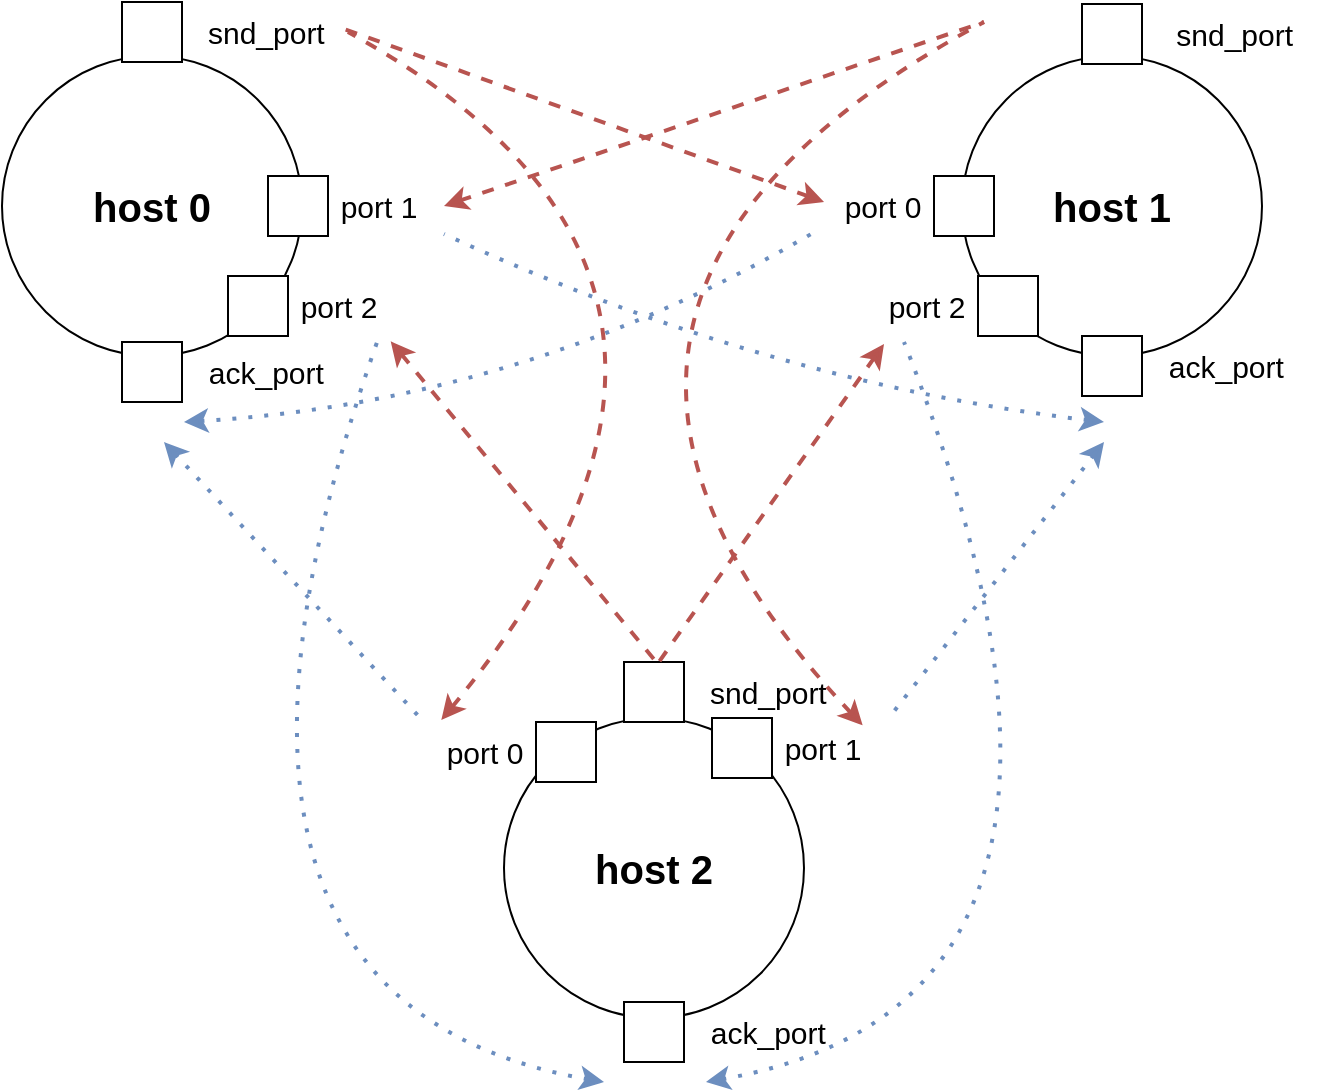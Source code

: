 <mxfile>
    <diagram name="第 1 页" id="BZXvU54tfkSE4GY4umAv">
        <mxGraphModel dx="1570" dy="1010" grid="1" gridSize="10" guides="1" tooltips="1" connect="1" arrows="1" fold="1" page="1" pageScale="1" pageWidth="827" pageHeight="1169" math="0" shadow="0">
            <root>
                <mxCell id="0"/>
                <mxCell id="1" parent="0"/>
                <mxCell id="95JUPy15KReuuwNgjUug-65" value="&lt;b&gt;&lt;font style=&quot;font-size: 20px;&quot;&gt;host 0&lt;/font&gt;&lt;/b&gt;" style="ellipse;whiteSpace=wrap;html=1;aspect=fixed;" parent="1" vertex="1">
                    <mxGeometry x="79" y="137" width="150" height="150" as="geometry"/>
                </mxCell>
                <mxCell id="95JUPy15KReuuwNgjUug-67" value="&lt;b&gt;&lt;font style=&quot;font-size: 20px;&quot;&gt;host 1&lt;/font&gt;&lt;/b&gt;" style="ellipse;whiteSpace=wrap;html=1;aspect=fixed;" parent="1" vertex="1">
                    <mxGeometry x="559" y="137" width="150" height="150" as="geometry"/>
                </mxCell>
                <mxCell id="95JUPy15KReuuwNgjUug-69" value="" style="group" parent="1" vertex="1" connectable="0">
                    <mxGeometry x="212" y="197" width="85" height="30" as="geometry"/>
                </mxCell>
                <mxCell id="95JUPy15KReuuwNgjUug-70" value="" style="whiteSpace=wrap;html=1;aspect=fixed;" parent="95JUPy15KReuuwNgjUug-69" vertex="1">
                    <mxGeometry width="30" height="30" as="geometry"/>
                </mxCell>
                <mxCell id="95JUPy15KReuuwNgjUug-71" value="&lt;font style=&quot;font-size: 15px;&quot;&gt;port 1&lt;/font&gt;" style="text;html=1;align=center;verticalAlign=middle;resizable=0;points=[];autosize=1;strokeColor=none;fillColor=none;" parent="95JUPy15KReuuwNgjUug-69" vertex="1">
                    <mxGeometry x="25" width="60" height="30" as="geometry"/>
                </mxCell>
                <mxCell id="95JUPy15KReuuwNgjUug-72" value="" style="group" parent="1" vertex="1" connectable="0">
                    <mxGeometry x="192" y="247" width="85" height="30" as="geometry"/>
                </mxCell>
                <mxCell id="95JUPy15KReuuwNgjUug-73" value="" style="whiteSpace=wrap;html=1;aspect=fixed;" parent="95JUPy15KReuuwNgjUug-72" vertex="1">
                    <mxGeometry width="30" height="30" as="geometry"/>
                </mxCell>
                <mxCell id="95JUPy15KReuuwNgjUug-74" value="&lt;font style=&quot;font-size: 15px;&quot;&gt;port 2&lt;/font&gt;" style="text;html=1;align=center;verticalAlign=middle;resizable=0;points=[];autosize=1;strokeColor=none;fillColor=none;" parent="95JUPy15KReuuwNgjUug-72" vertex="1">
                    <mxGeometry x="25" width="60" height="30" as="geometry"/>
                </mxCell>
                <mxCell id="95JUPy15KReuuwNgjUug-87" value="" style="group" parent="1" vertex="1" connectable="0">
                    <mxGeometry x="489" y="197" width="86" height="30" as="geometry"/>
                </mxCell>
                <mxCell id="95JUPy15KReuuwNgjUug-88" value="" style="whiteSpace=wrap;html=1;aspect=fixed;" parent="95JUPy15KReuuwNgjUug-87" vertex="1">
                    <mxGeometry x="56" width="30" height="30" as="geometry"/>
                </mxCell>
                <mxCell id="95JUPy15KReuuwNgjUug-89" value="&lt;font style=&quot;font-size: 15px;&quot;&gt;port 0&lt;/font&gt;" style="text;html=1;align=center;verticalAlign=middle;resizable=0;points=[];autosize=1;strokeColor=none;fillColor=none;" parent="95JUPy15KReuuwNgjUug-87" vertex="1">
                    <mxGeometry width="60" height="30" as="geometry"/>
                </mxCell>
                <mxCell id="95JUPy15KReuuwNgjUug-90" value="" style="group" parent="1" vertex="1" connectable="0">
                    <mxGeometry x="511" y="247" width="86" height="30" as="geometry"/>
                </mxCell>
                <mxCell id="95JUPy15KReuuwNgjUug-91" value="" style="whiteSpace=wrap;html=1;aspect=fixed;" parent="95JUPy15KReuuwNgjUug-90" vertex="1">
                    <mxGeometry x="56" width="30" height="30" as="geometry"/>
                </mxCell>
                <mxCell id="95JUPy15KReuuwNgjUug-92" value="&lt;font style=&quot;font-size: 15px;&quot;&gt;port 2&lt;/font&gt;" style="text;html=1;align=center;verticalAlign=middle;resizable=0;points=[];autosize=1;strokeColor=none;fillColor=none;" parent="95JUPy15KReuuwNgjUug-90" vertex="1">
                    <mxGeometry width="60" height="30" as="geometry"/>
                </mxCell>
                <mxCell id="95JUPy15KReuuwNgjUug-105" value="" style="group" parent="1" vertex="1" connectable="0">
                    <mxGeometry x="139" y="110" width="125" height="40" as="geometry"/>
                </mxCell>
                <mxCell id="95JUPy15KReuuwNgjUug-106" value="" style="whiteSpace=wrap;html=1;aspect=fixed;" parent="95JUPy15KReuuwNgjUug-105" vertex="1">
                    <mxGeometry width="30" height="30" as="geometry"/>
                </mxCell>
                <mxCell id="95JUPy15KReuuwNgjUug-107" value="&lt;font style=&quot;font-size: 15px;&quot;&gt;&lt;span style=&quot;white-space: pre;&quot;&gt;&#x9;&lt;/span&gt;&amp;nbsp;snd_port&amp;nbsp;&lt;/font&gt;" style="text;html=1;align=center;verticalAlign=middle;resizable=0;points=[];autosize=1;strokeColor=none;fillColor=none;" parent="95JUPy15KReuuwNgjUug-105" vertex="1">
                    <mxGeometry x="-5" width="120" height="30" as="geometry"/>
                </mxCell>
                <mxCell id="95JUPy15KReuuwNgjUug-111" value="" style="group" parent="1" vertex="1" connectable="0">
                    <mxGeometry x="619" y="111" width="130" height="40" as="geometry"/>
                </mxCell>
                <mxCell id="95JUPy15KReuuwNgjUug-112" value="" style="whiteSpace=wrap;html=1;aspect=fixed;" parent="95JUPy15KReuuwNgjUug-111" vertex="1">
                    <mxGeometry width="30" height="30" as="geometry"/>
                </mxCell>
                <mxCell id="95JUPy15KReuuwNgjUug-113" value="&lt;font style=&quot;font-size: 15px;&quot;&gt;&lt;span style=&quot;white-space: pre;&quot;&gt;&#x9;&lt;/span&gt;&amp;nbsp; snd_port&lt;/font&gt;" style="text;html=1;align=center;verticalAlign=middle;resizable=0;points=[];autosize=1;strokeColor=none;fillColor=none;" parent="95JUPy15KReuuwNgjUug-111" vertex="1">
                    <mxGeometry x="-5" width="120" height="30" as="geometry"/>
                </mxCell>
                <mxCell id="11" value="" style="group" vertex="1" connectable="0" parent="1">
                    <mxGeometry x="139" y="280" width="125" height="40" as="geometry"/>
                </mxCell>
                <mxCell id="12" value="" style="whiteSpace=wrap;html=1;aspect=fixed;" vertex="1" parent="11">
                    <mxGeometry width="30" height="30" as="geometry"/>
                </mxCell>
                <mxCell id="13" value="&lt;font style=&quot;font-size: 15px;&quot;&gt;&lt;span style=&quot;white-space: pre;&quot;&gt;&#x9;&lt;/span&gt;&amp;nbsp;ack_port&amp;nbsp;&lt;/font&gt;" style="text;html=1;align=center;verticalAlign=middle;resizable=0;points=[];autosize=1;strokeColor=none;fillColor=none;" vertex="1" parent="11">
                    <mxGeometry x="-5" width="120" height="30" as="geometry"/>
                </mxCell>
                <mxCell id="14" value="" style="group" vertex="1" connectable="0" parent="1">
                    <mxGeometry x="619" y="277" width="125" height="40" as="geometry"/>
                </mxCell>
                <mxCell id="15" value="" style="whiteSpace=wrap;html=1;aspect=fixed;" vertex="1" parent="14">
                    <mxGeometry width="30" height="30" as="geometry"/>
                </mxCell>
                <mxCell id="16" value="&lt;font style=&quot;font-size: 15px;&quot;&gt;&lt;span style=&quot;white-space: pre;&quot;&gt;&#x9;&lt;/span&gt;&amp;nbsp;ack_port&amp;nbsp;&lt;/font&gt;" style="text;html=1;align=center;verticalAlign=middle;resizable=0;points=[];autosize=1;strokeColor=none;fillColor=none;" vertex="1" parent="14">
                    <mxGeometry x="-5" width="120" height="30" as="geometry"/>
                </mxCell>
                <mxCell id="23" value="" style="endArrow=none;dashed=1;html=1;strokeWidth=2;startArrow=classic;startFill=1;entryX=0.972;entryY=0.456;entryDx=0;entryDy=0;entryPerimeter=0;exitX=0.017;exitY=0.433;exitDx=0;exitDy=0;exitPerimeter=0;fillColor=#f8cecc;strokeColor=#b85450;" edge="1" parent="1" source="95JUPy15KReuuwNgjUug-89" target="95JUPy15KReuuwNgjUug-107">
                    <mxGeometry width="50" height="50" relative="1" as="geometry">
                        <mxPoint x="575" y="520" as="sourcePoint"/>
                        <mxPoint x="625" y="470" as="targetPoint"/>
                    </mxGeometry>
                </mxCell>
                <mxCell id="24" value="" style="endArrow=none;dashed=1;html=1;strokeWidth=2;startArrow=classic;startFill=1;fillColor=#f8cecc;strokeColor=#b85450;" edge="1" parent="1">
                    <mxGeometry width="50" height="50" relative="1" as="geometry">
                        <mxPoint x="300" y="212" as="sourcePoint"/>
                        <mxPoint x="570" y="120" as="targetPoint"/>
                    </mxGeometry>
                </mxCell>
                <mxCell id="25" value="" style="group" vertex="1" connectable="0" parent="1">
                    <mxGeometry x="290" y="440" width="229" height="210" as="geometry"/>
                </mxCell>
                <mxCell id="95JUPy15KReuuwNgjUug-66" value="&lt;b&gt;&lt;font style=&quot;font-size: 20px;&quot;&gt;host 2&lt;/font&gt;&lt;/b&gt;" style="ellipse;whiteSpace=wrap;html=1;aspect=fixed;" parent="25" vertex="1">
                    <mxGeometry x="40" y="28" width="150" height="150" as="geometry"/>
                </mxCell>
                <mxCell id="2" value="" style="group" vertex="1" connectable="0" parent="25">
                    <mxGeometry x="144" y="28" width="85" height="30" as="geometry"/>
                </mxCell>
                <mxCell id="3" value="" style="whiteSpace=wrap;html=1;aspect=fixed;" vertex="1" parent="2">
                    <mxGeometry width="30" height="30" as="geometry"/>
                </mxCell>
                <mxCell id="4" value="&lt;font style=&quot;font-size: 15px;&quot;&gt;port 1&lt;/font&gt;" style="text;html=1;align=center;verticalAlign=middle;resizable=0;points=[];autosize=1;strokeColor=none;fillColor=none;" vertex="1" parent="2">
                    <mxGeometry x="25" width="60" height="30" as="geometry"/>
                </mxCell>
                <mxCell id="5" value="" style="group" vertex="1" connectable="0" parent="25">
                    <mxGeometry y="30" width="86" height="30" as="geometry"/>
                </mxCell>
                <mxCell id="6" value="" style="whiteSpace=wrap;html=1;aspect=fixed;" vertex="1" parent="5">
                    <mxGeometry x="56" width="30" height="30" as="geometry"/>
                </mxCell>
                <mxCell id="7" value="&lt;font style=&quot;font-size: 15px;&quot;&gt;port 0&lt;/font&gt;" style="text;html=1;align=center;verticalAlign=middle;resizable=0;points=[];autosize=1;strokeColor=none;fillColor=none;" vertex="1" parent="5">
                    <mxGeometry width="60" height="30" as="geometry"/>
                </mxCell>
                <mxCell id="17" value="" style="group" vertex="1" connectable="0" parent="25">
                    <mxGeometry x="100" width="125" height="40" as="geometry"/>
                </mxCell>
                <mxCell id="18" value="" style="whiteSpace=wrap;html=1;aspect=fixed;" vertex="1" parent="17">
                    <mxGeometry width="30" height="30" as="geometry"/>
                </mxCell>
                <mxCell id="19" value="&lt;font style=&quot;font-size: 15px;&quot;&gt;&lt;span style=&quot;white-space: pre;&quot;&gt;&#x9;&lt;/span&gt;&amp;nbsp;snd_port&amp;nbsp;&lt;/font&gt;" style="text;html=1;align=center;verticalAlign=middle;resizable=0;points=[];autosize=1;strokeColor=none;fillColor=none;" vertex="1" parent="17">
                    <mxGeometry x="-5" width="120" height="30" as="geometry"/>
                </mxCell>
                <mxCell id="20" value="" style="group" vertex="1" connectable="0" parent="25">
                    <mxGeometry x="100" y="170" width="125" height="40" as="geometry"/>
                </mxCell>
                <mxCell id="21" value="" style="whiteSpace=wrap;html=1;aspect=fixed;" vertex="1" parent="20">
                    <mxGeometry width="30" height="30" as="geometry"/>
                </mxCell>
                <mxCell id="22" value="&lt;font style=&quot;font-size: 15px;&quot;&gt;&lt;span style=&quot;white-space: pre;&quot;&gt;&#x9;&lt;/span&gt;&amp;nbsp;ack_port&amp;nbsp;&lt;/font&gt;" style="text;html=1;align=center;verticalAlign=middle;resizable=0;points=[];autosize=1;strokeColor=none;fillColor=none;" vertex="1" parent="20">
                    <mxGeometry x="-5" width="120" height="30" as="geometry"/>
                </mxCell>
                <mxCell id="26" value="" style="endArrow=none;html=1;strokeWidth=2;startArrow=classic;startFill=1;entryX=0.983;entryY=0.5;entryDx=0;entryDy=0;entryPerimeter=0;rounded=0;curved=1;exitX=0.144;exitY=-0.033;exitDx=0;exitDy=0;exitPerimeter=0;fillColor=#f8cecc;strokeColor=#b85450;dashed=1;" edge="1" parent="1" source="7" target="95JUPy15KReuuwNgjUug-107">
                    <mxGeometry width="50" height="50" relative="1" as="geometry">
                        <mxPoint x="320" y="460" as="sourcePoint"/>
                        <mxPoint x="261" y="134" as="targetPoint"/>
                        <Array as="points">
                            <mxPoint x="480" y="250"/>
                        </Array>
                    </mxGeometry>
                </mxCell>
                <mxCell id="27" value="" style="endArrow=none;dashed=1;html=1;strokeWidth=2;startArrow=classic;startFill=1;rounded=0;curved=1;exitX=1.036;exitY=1.056;exitDx=0;exitDy=0;exitPerimeter=0;fillColor=#f8cecc;strokeColor=#b85450;" edge="1" parent="1" source="19">
                    <mxGeometry width="50" height="50" relative="1" as="geometry">
                        <mxPoint x="330" y="470" as="sourcePoint"/>
                        <mxPoint x="570" y="120" as="targetPoint"/>
                        <Array as="points">
                            <mxPoint x="310" y="260"/>
                        </Array>
                    </mxGeometry>
                </mxCell>
                <mxCell id="28" value="" style="endArrow=none;dashed=1;html=1;strokeWidth=2;startArrow=classic;startFill=1;entryX=0.181;entryY=0.033;entryDx=0;entryDy=0;entryPerimeter=0;fillColor=#f8cecc;strokeColor=#b85450;" edge="1" parent="1" target="19">
                    <mxGeometry width="50" height="50" relative="1" as="geometry">
                        <mxPoint x="520" y="281" as="sourcePoint"/>
                        <mxPoint x="261" y="134" as="targetPoint"/>
                    </mxGeometry>
                </mxCell>
                <mxCell id="29" value="" style="endArrow=none;dashed=1;html=1;strokeWidth=2;startArrow=classic;startFill=1;entryX=0.192;entryY=0.078;entryDx=0;entryDy=0;entryPerimeter=0;exitX=0.939;exitY=1.089;exitDx=0;exitDy=0;exitPerimeter=0;fillColor=#f8cecc;strokeColor=#b85450;" edge="1" parent="1" source="95JUPy15KReuuwNgjUug-74" target="19">
                    <mxGeometry width="50" height="50" relative="1" as="geometry">
                        <mxPoint x="260" y="280" as="sourcePoint"/>
                        <mxPoint x="271" y="144" as="targetPoint"/>
                    </mxGeometry>
                </mxCell>
                <mxCell id="31" value="" style="endArrow=none;dashed=1;html=1;dashPattern=1 3;strokeWidth=2;startArrow=classic;startFill=1;entryX=0.828;entryY=1.089;entryDx=0;entryDy=0;entryPerimeter=0;rounded=0;curved=1;fillColor=#dae8fc;strokeColor=#6c8ebf;" edge="1" parent="1" target="95JUPy15KReuuwNgjUug-74">
                    <mxGeometry width="50" height="50" relative="1" as="geometry">
                        <mxPoint x="380" y="650" as="sourcePoint"/>
                        <mxPoint x="418" y="452" as="targetPoint"/>
                        <Array as="points">
                            <mxPoint x="150" y="610"/>
                        </Array>
                    </mxGeometry>
                </mxCell>
                <mxCell id="32" value="" style="endArrow=none;dashed=1;html=1;dashPattern=1 3;strokeWidth=2;startArrow=classic;startFill=1;rounded=0;curved=1;fillColor=#dae8fc;strokeColor=#6c8ebf;" edge="1" parent="1">
                    <mxGeometry width="50" height="50" relative="1" as="geometry">
                        <mxPoint x="431" y="650" as="sourcePoint"/>
                        <mxPoint x="530" y="280" as="targetPoint"/>
                        <Array as="points">
                            <mxPoint x="660" y="610"/>
                        </Array>
                    </mxGeometry>
                </mxCell>
                <mxCell id="33" value="" style="endArrow=none;dashed=1;html=1;dashPattern=1 3;strokeWidth=2;startArrow=classic;startFill=1;rounded=0;curved=1;fillColor=#dae8fc;strokeColor=#6c8ebf;" edge="1" parent="1">
                    <mxGeometry width="50" height="50" relative="1" as="geometry">
                        <mxPoint x="630" y="320" as="sourcePoint"/>
                        <mxPoint x="300" y="226" as="targetPoint"/>
                        <Array as="points">
                            <mxPoint x="460" y="300"/>
                        </Array>
                    </mxGeometry>
                </mxCell>
                <mxCell id="34" value="" style="endArrow=none;dashed=1;html=1;dashPattern=1 3;strokeWidth=2;startArrow=classic;startFill=1;entryX=-0.061;entryY=0.933;entryDx=0;entryDy=0;entryPerimeter=0;rounded=0;curved=1;fillColor=#dae8fc;strokeColor=#6c8ebf;" edge="1" parent="1" target="95JUPy15KReuuwNgjUug-89">
                    <mxGeometry width="50" height="50" relative="1" as="geometry">
                        <mxPoint x="170" y="320" as="sourcePoint"/>
                        <mxPoint x="590" y="140" as="targetPoint"/>
                        <Array as="points">
                            <mxPoint x="340" y="310"/>
                        </Array>
                    </mxGeometry>
                </mxCell>
                <mxCell id="35" value="" style="endArrow=none;dashed=1;html=1;dashPattern=1 3;strokeWidth=2;startArrow=classic;startFill=1;fillColor=#dae8fc;strokeColor=#6c8ebf;" edge="1" parent="1">
                    <mxGeometry width="50" height="50" relative="1" as="geometry">
                        <mxPoint x="160" y="330" as="sourcePoint"/>
                        <mxPoint x="290" y="470" as="targetPoint"/>
                    </mxGeometry>
                </mxCell>
                <mxCell id="36" value="" style="endArrow=none;dashed=1;html=1;dashPattern=1 3;strokeWidth=2;startArrow=classic;startFill=1;entryX=1.061;entryY=-0.011;entryDx=0;entryDy=0;entryPerimeter=0;fillColor=#dae8fc;strokeColor=#6c8ebf;" edge="1" parent="1" target="4">
                    <mxGeometry width="50" height="50" relative="1" as="geometry">
                        <mxPoint x="630" y="330" as="sourcePoint"/>
                        <mxPoint x="300" y="480" as="targetPoint"/>
                    </mxGeometry>
                </mxCell>
            </root>
        </mxGraphModel>
    </diagram>
</mxfile>